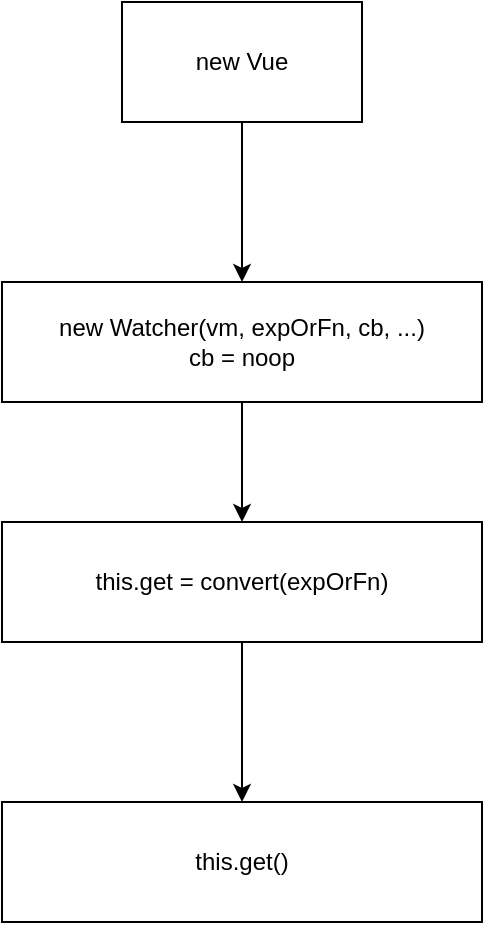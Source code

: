 <mxfile version="10.8.7" type="github"><diagram id="RhNdHwOcbihaCu8G3tmv" name="Page-1"><mxGraphModel dx="918" dy="592" grid="1" gridSize="10" guides="1" tooltips="1" connect="1" arrows="1" fold="1" page="1" pageScale="1" pageWidth="827" pageHeight="1169" math="0" shadow="0"><root><mxCell id="0"/><mxCell id="1" parent="0"/><mxCell id="ytJY9qtJAtwREYPhvyEi-3" value="" style="edgeStyle=orthogonalEdgeStyle;rounded=0;orthogonalLoop=1;jettySize=auto;html=1;" parent="1" source="ytJY9qtJAtwREYPhvyEi-1" target="ytJY9qtJAtwREYPhvyEi-2" edge="1"><mxGeometry relative="1" as="geometry"/></mxCell><mxCell id="ytJY9qtJAtwREYPhvyEi-1" value="new Vue" style="rounded=0;whiteSpace=wrap;html=1;" parent="1" vertex="1"><mxGeometry x="150" y="100" width="120" height="60" as="geometry"/></mxCell><mxCell id="ytJY9qtJAtwREYPhvyEi-6" style="edgeStyle=orthogonalEdgeStyle;rounded=0;orthogonalLoop=1;jettySize=auto;html=1;exitX=0.5;exitY=1;exitDx=0;exitDy=0;entryX=0.5;entryY=0;entryDx=0;entryDy=0;" parent="1" source="ytJY9qtJAtwREYPhvyEi-2" target="ytJY9qtJAtwREYPhvyEi-4" edge="1"><mxGeometry relative="1" as="geometry"/></mxCell><mxCell id="ytJY9qtJAtwREYPhvyEi-2" value="new Watcher(vm, expOrFn, cb, ...)&lt;br&gt;cb = noop&lt;br&gt;" style="rounded=0;whiteSpace=wrap;html=1;" parent="1" vertex="1"><mxGeometry x="90" y="240" width="240" height="60" as="geometry"/></mxCell><mxCell id="ytJY9qtJAtwREYPhvyEi-8" value="" style="edgeStyle=orthogonalEdgeStyle;rounded=0;orthogonalLoop=1;jettySize=auto;html=1;" parent="1" source="ytJY9qtJAtwREYPhvyEi-4" target="ytJY9qtJAtwREYPhvyEi-7" edge="1"><mxGeometry relative="1" as="geometry"/></mxCell><mxCell id="ytJY9qtJAtwREYPhvyEi-4" value="this.get = convert(expOrFn)" style="rounded=0;whiteSpace=wrap;html=1;" parent="1" vertex="1"><mxGeometry x="90" y="360" width="240" height="60" as="geometry"/></mxCell><mxCell id="ytJY9qtJAtwREYPhvyEi-7" value="this.get()" style="rounded=0;whiteSpace=wrap;html=1;" parent="1" vertex="1"><mxGeometry x="90" y="500" width="240" height="60" as="geometry"/></mxCell></root></mxGraphModel></diagram></mxfile>